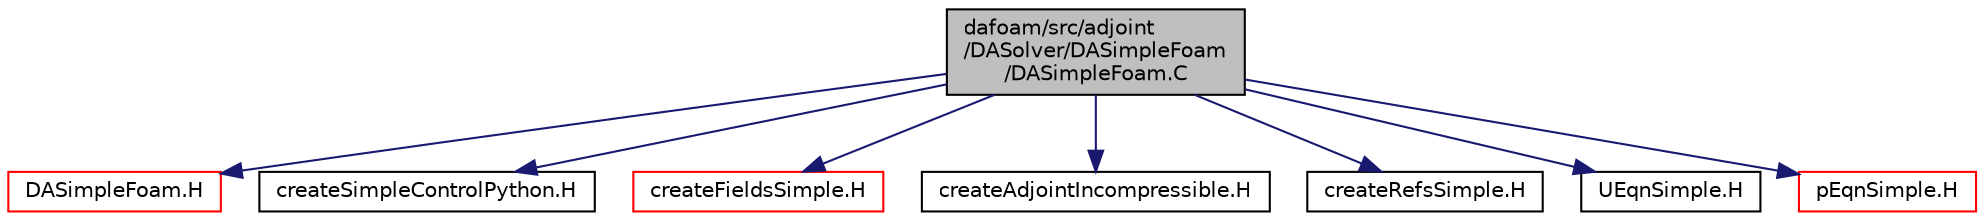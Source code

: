 digraph "dafoam/src/adjoint/DASolver/DASimpleFoam/DASimpleFoam.C"
{
  bgcolor="transparent";
  edge [fontname="Helvetica",fontsize="10",labelfontname="Helvetica",labelfontsize="10"];
  node [fontname="Helvetica",fontsize="10",shape=record];
  Node0 [label="dafoam/src/adjoint\l/DASolver/DASimpleFoam\l/DASimpleFoam.C",height=0.2,width=0.4,color="black", fillcolor="grey75", style="filled", fontcolor="black"];
  Node0 -> Node1 [color="midnightblue",fontsize="10",style="solid",fontname="Helvetica"];
  Node1 [label="DASimpleFoam.H",height=0.2,width=0.4,color="red",URL="$DASimpleFoam_8H.html"];
  Node0 -> Node56 [color="midnightblue",fontsize="10",style="solid",fontname="Helvetica"];
  Node56 [label="createSimpleControlPython.H",height=0.2,width=0.4,color="black",URL="$createSimpleControlPython_8H.html"];
  Node0 -> Node57 [color="midnightblue",fontsize="10",style="solid",fontname="Helvetica"];
  Node57 [label="createFieldsSimple.H",height=0.2,width=0.4,color="red",URL="$createFieldsSimple_8H.html"];
  Node0 -> Node59 [color="midnightblue",fontsize="10",style="solid",fontname="Helvetica"];
  Node59 [label="createAdjointIncompressible.H",height=0.2,width=0.4,color="black",URL="$createAdjointIncompressible_8H.html"];
  Node0 -> Node60 [color="midnightblue",fontsize="10",style="solid",fontname="Helvetica"];
  Node60 [label="createRefsSimple.H",height=0.2,width=0.4,color="black",URL="$createRefsSimple_8H.html"];
  Node0 -> Node61 [color="midnightblue",fontsize="10",style="solid",fontname="Helvetica"];
  Node61 [label="UEqnSimple.H",height=0.2,width=0.4,color="black",URL="$UEqnSimple_8H.html"];
  Node0 -> Node62 [color="midnightblue",fontsize="10",style="solid",fontname="Helvetica"];
  Node62 [label="pEqnSimple.H",height=0.2,width=0.4,color="red",URL="$pEqnSimple_8H.html"];
}
